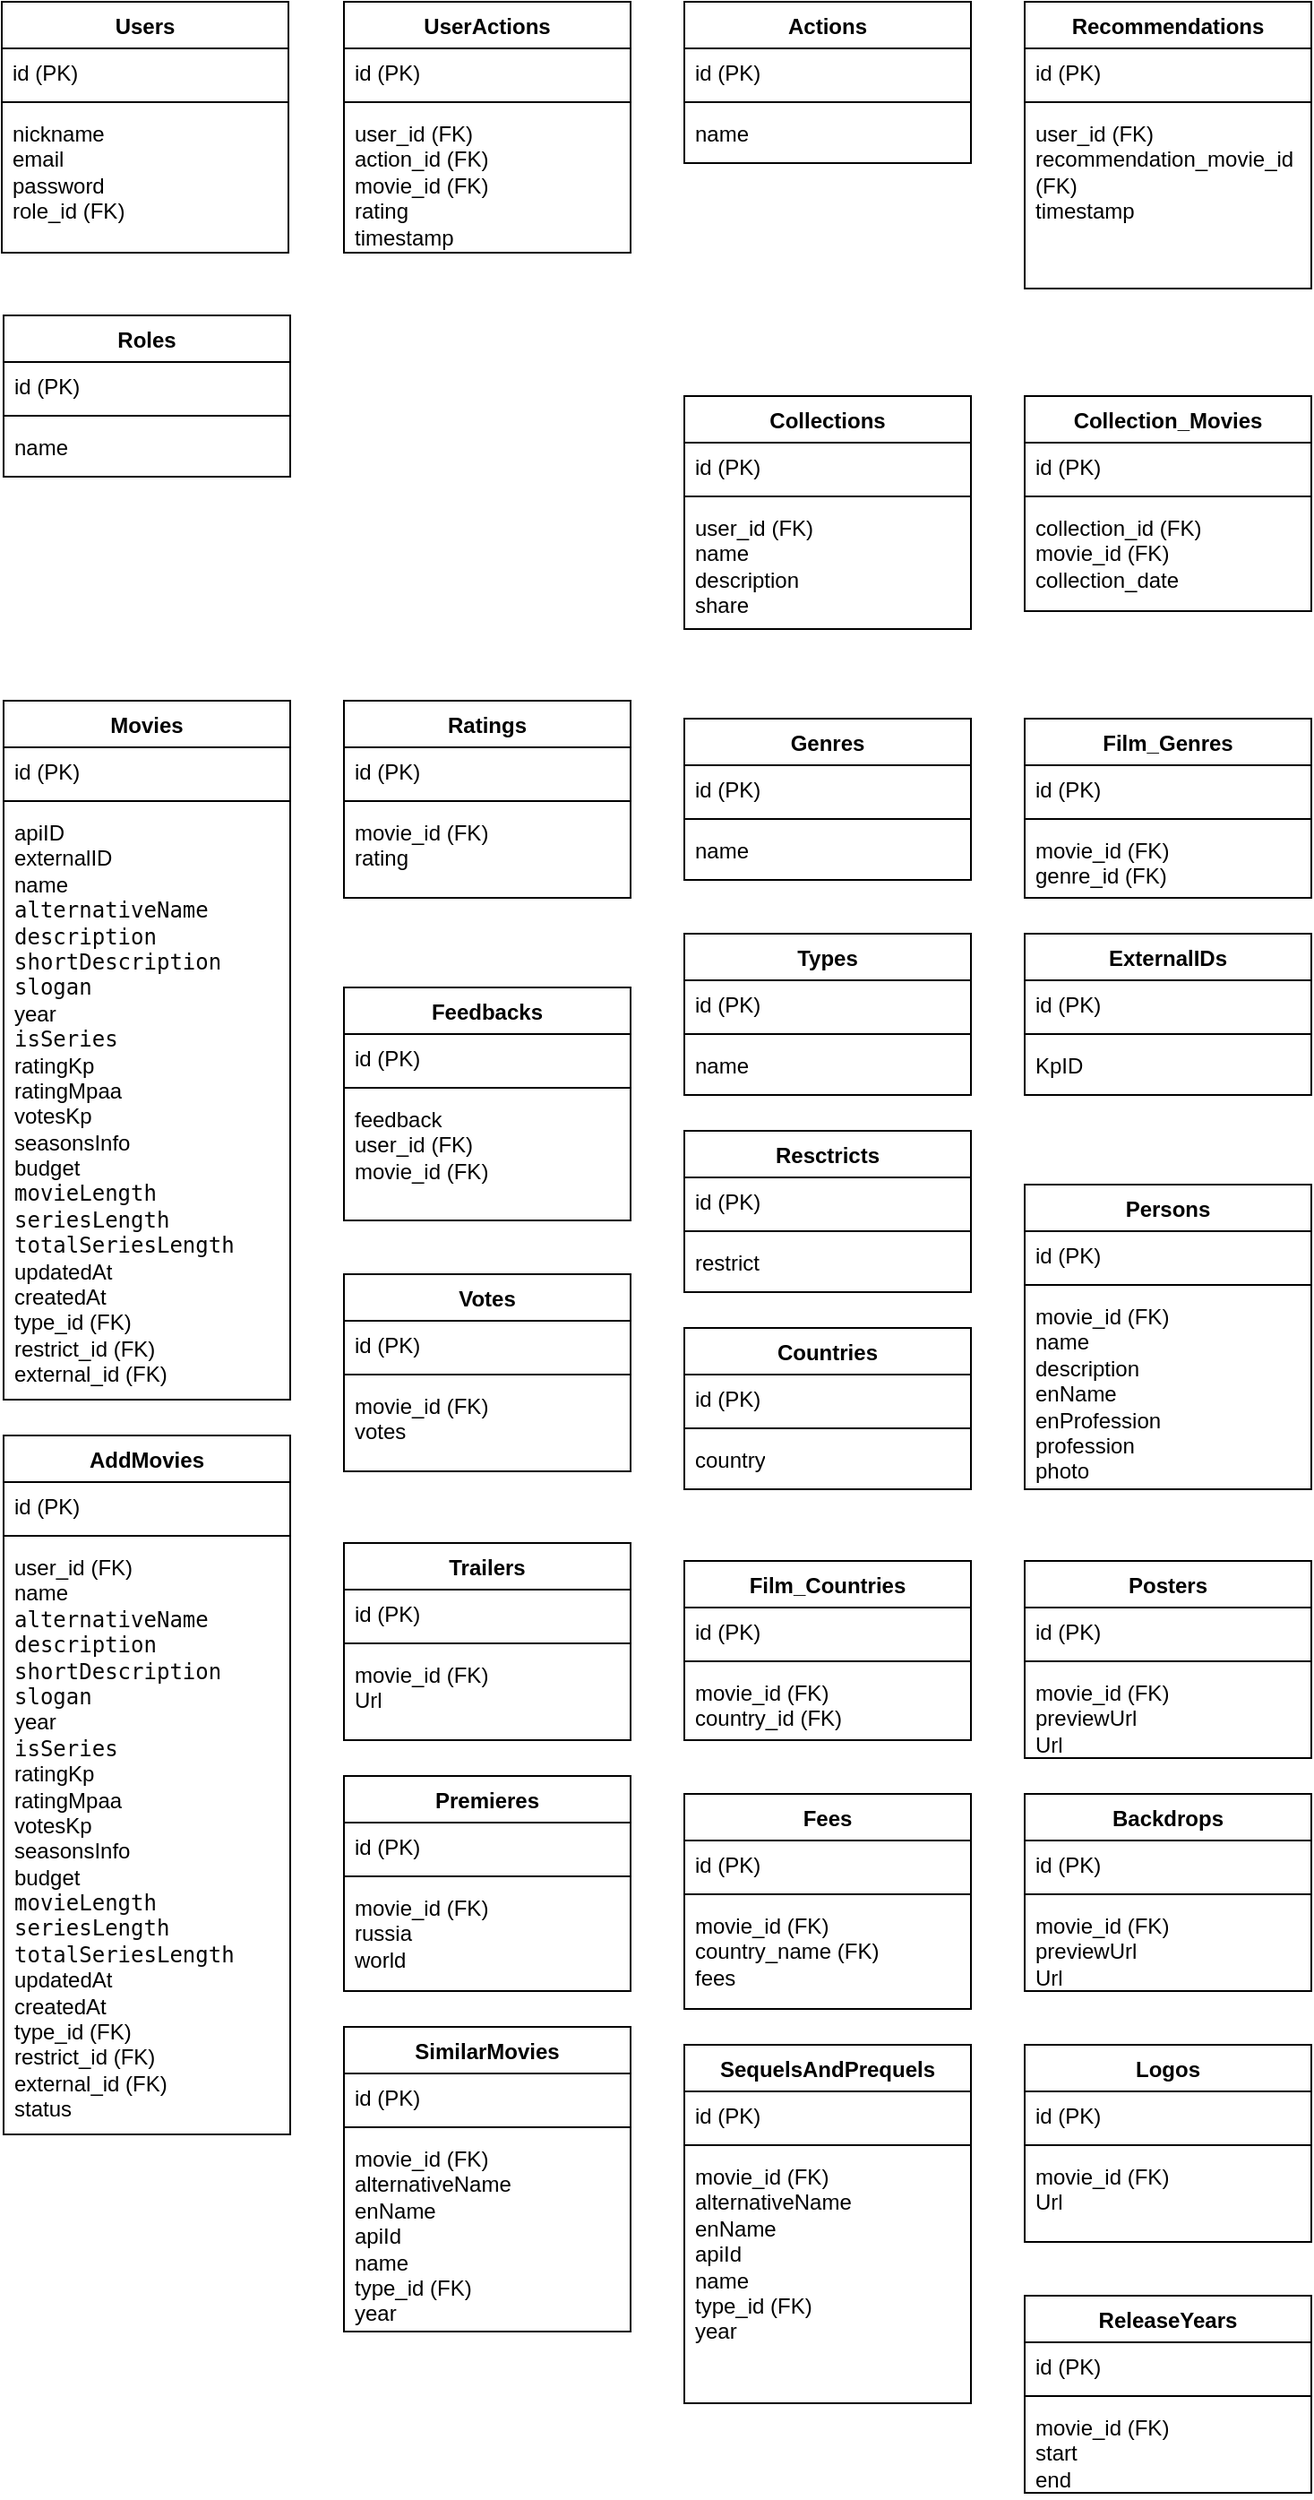 <mxfile version="24.2.1" type="device">
  <diagram name="Страница — 1" id="Vz__0Bp7cRwGmhZseESz">
    <mxGraphModel dx="1105" dy="1839" grid="1" gridSize="10" guides="1" tooltips="1" connect="1" arrows="1" fold="1" page="1" pageScale="1" pageWidth="827" pageHeight="1169" math="0" shadow="0">
      <root>
        <mxCell id="0" />
        <mxCell id="1" parent="0" />
        <mxCell id="UUNYlSUg3aBwMY0nwwqA-8" value="Users" style="swimlane;fontStyle=1;align=center;verticalAlign=top;childLayout=stackLayout;horizontal=1;startSize=26;horizontalStack=0;resizeParent=1;resizeParentMax=0;resizeLast=0;collapsible=1;marginBottom=0;whiteSpace=wrap;html=1;" parent="1" vertex="1">
          <mxGeometry x="39" y="-90" width="160" height="140" as="geometry" />
        </mxCell>
        <mxCell id="UUNYlSUg3aBwMY0nwwqA-9" value="id (PK)" style="text;strokeColor=none;fillColor=none;align=left;verticalAlign=top;spacingLeft=4;spacingRight=4;overflow=hidden;rotatable=0;points=[[0,0.5],[1,0.5]];portConstraint=eastwest;whiteSpace=wrap;html=1;" parent="UUNYlSUg3aBwMY0nwwqA-8" vertex="1">
          <mxGeometry y="26" width="160" height="26" as="geometry" />
        </mxCell>
        <mxCell id="UUNYlSUg3aBwMY0nwwqA-10" value="" style="line;strokeWidth=1;fillColor=none;align=left;verticalAlign=middle;spacingTop=-1;spacingLeft=3;spacingRight=3;rotatable=0;labelPosition=right;points=[];portConstraint=eastwest;strokeColor=inherit;" parent="UUNYlSUg3aBwMY0nwwqA-8" vertex="1">
          <mxGeometry y="52" width="160" height="8" as="geometry" />
        </mxCell>
        <mxCell id="UUNYlSUg3aBwMY0nwwqA-11" value="nickname&lt;br&gt;email&lt;br&gt;password&lt;br&gt;role_id (FK)" style="text;strokeColor=none;fillColor=none;align=left;verticalAlign=top;spacingLeft=4;spacingRight=4;overflow=hidden;rotatable=0;points=[[0,0.5],[1,0.5]];portConstraint=eastwest;whiteSpace=wrap;html=1;" parent="UUNYlSUg3aBwMY0nwwqA-8" vertex="1">
          <mxGeometry y="60" width="160" height="80" as="geometry" />
        </mxCell>
        <mxCell id="UUNYlSUg3aBwMY0nwwqA-20" value="Collections" style="swimlane;fontStyle=1;align=center;verticalAlign=top;childLayout=stackLayout;horizontal=1;startSize=26;horizontalStack=0;resizeParent=1;resizeParentMax=0;resizeLast=0;collapsible=1;marginBottom=0;whiteSpace=wrap;html=1;" parent="1" vertex="1">
          <mxGeometry x="420" y="130" width="160" height="130" as="geometry" />
        </mxCell>
        <mxCell id="UUNYlSUg3aBwMY0nwwqA-21" value="id (PK)" style="text;strokeColor=none;fillColor=none;align=left;verticalAlign=top;spacingLeft=4;spacingRight=4;overflow=hidden;rotatable=0;points=[[0,0.5],[1,0.5]];portConstraint=eastwest;whiteSpace=wrap;html=1;" parent="UUNYlSUg3aBwMY0nwwqA-20" vertex="1">
          <mxGeometry y="26" width="160" height="26" as="geometry" />
        </mxCell>
        <mxCell id="UUNYlSUg3aBwMY0nwwqA-22" value="" style="line;strokeWidth=1;fillColor=none;align=left;verticalAlign=middle;spacingTop=-1;spacingLeft=3;spacingRight=3;rotatable=0;labelPosition=right;points=[];portConstraint=eastwest;strokeColor=inherit;" parent="UUNYlSUg3aBwMY0nwwqA-20" vertex="1">
          <mxGeometry y="52" width="160" height="8" as="geometry" />
        </mxCell>
        <mxCell id="UUNYlSUg3aBwMY0nwwqA-23" value="user_id (FK)&lt;br&gt;name&lt;br&gt;description&lt;br&gt;share" style="text;strokeColor=none;fillColor=none;align=left;verticalAlign=top;spacingLeft=4;spacingRight=4;overflow=hidden;rotatable=0;points=[[0,0.5],[1,0.5]];portConstraint=eastwest;whiteSpace=wrap;html=1;" parent="UUNYlSUg3aBwMY0nwwqA-20" vertex="1">
          <mxGeometry y="60" width="160" height="70" as="geometry" />
        </mxCell>
        <mxCell id="UUNYlSUg3aBwMY0nwwqA-24" value="Movies" style="swimlane;fontStyle=1;align=center;verticalAlign=top;childLayout=stackLayout;horizontal=1;startSize=26;horizontalStack=0;resizeParent=1;resizeParentMax=0;resizeLast=0;collapsible=1;marginBottom=0;whiteSpace=wrap;html=1;" parent="1" vertex="1">
          <mxGeometry x="40" y="300" width="160" height="390" as="geometry" />
        </mxCell>
        <mxCell id="UUNYlSUg3aBwMY0nwwqA-25" value="id (PK)" style="text;strokeColor=none;fillColor=none;align=left;verticalAlign=top;spacingLeft=4;spacingRight=4;overflow=hidden;rotatable=0;points=[[0,0.5],[1,0.5]];portConstraint=eastwest;whiteSpace=wrap;html=1;" parent="UUNYlSUg3aBwMY0nwwqA-24" vertex="1">
          <mxGeometry y="26" width="160" height="26" as="geometry" />
        </mxCell>
        <mxCell id="UUNYlSUg3aBwMY0nwwqA-26" value="" style="line;strokeWidth=1;fillColor=none;align=left;verticalAlign=middle;spacingTop=-1;spacingLeft=3;spacingRight=3;rotatable=0;labelPosition=right;points=[];portConstraint=eastwest;strokeColor=inherit;" parent="UUNYlSUg3aBwMY0nwwqA-24" vertex="1">
          <mxGeometry y="52" width="160" height="8" as="geometry" />
        </mxCell>
        <mxCell id="UUNYlSUg3aBwMY0nwwqA-27" value="apiID&lt;br&gt;externalID&lt;br&gt;name&lt;br&gt;&lt;div style=&quot;background-color: rgb(255, 255, 255); color: rgb(8, 8, 8); font-family: &amp;quot;JetBrains Mono&amp;quot;, monospace;&quot;&gt;alternativeName&lt;/div&gt;&lt;div style=&quot;background-color: rgb(255, 255, 255); color: rgb(8, 8, 8); font-family: &amp;quot;JetBrains Mono&amp;quot;, monospace;&quot;&gt;&lt;div style=&quot;&quot;&gt;description&lt;/div&gt;&lt;/div&gt;&lt;div style=&quot;background-color: rgb(255, 255, 255); color: rgb(8, 8, 8); font-family: &amp;quot;JetBrains Mono&amp;quot;, monospace;&quot;&gt;shortDescription&lt;/div&gt;&lt;div style=&quot;background-color: rgb(255, 255, 255); color: rgb(8, 8, 8); font-family: &amp;quot;JetBrains Mono&amp;quot;, monospace;&quot;&gt;slogan&lt;/div&gt;year&lt;br&gt;&lt;div style=&quot;background-color: rgb(255, 255, 255); color: rgb(8, 8, 8); font-family: &amp;quot;JetBrains Mono&amp;quot;, monospace;&quot;&gt;isSeries&lt;/div&gt;ratingKp&lt;br&gt;ratingMpaa&lt;br&gt;votesKp&lt;br&gt;seasonsInfo&lt;br&gt;budget&lt;br&gt;&lt;div style=&quot;background-color: rgb(255, 255, 255); color: rgb(8, 8, 8); font-family: &amp;quot;JetBrains Mono&amp;quot;, monospace;&quot;&gt;movieLength&lt;/div&gt;&lt;div style=&quot;background-color: rgb(255, 255, 255); color: rgb(8, 8, 8); font-family: &amp;quot;JetBrains Mono&amp;quot;, monospace;&quot;&gt;seriesLength&lt;/div&gt;&lt;div style=&quot;background-color: rgb(255, 255, 255); color: rgb(8, 8, 8); font-family: &amp;quot;JetBrains Mono&amp;quot;, monospace;&quot;&gt;totalSeriesLength&lt;/div&gt;updatedAt&lt;br&gt;createdAt&lt;br&gt;type_id (FK)&lt;br&gt;restrict_id (FK)&lt;br&gt;external_id (FK)" style="text;strokeColor=none;fillColor=none;align=left;verticalAlign=top;spacingLeft=4;spacingRight=4;overflow=hidden;rotatable=0;points=[[0,0.5],[1,0.5]];portConstraint=eastwest;whiteSpace=wrap;html=1;" parent="UUNYlSUg3aBwMY0nwwqA-24" vertex="1">
          <mxGeometry y="60" width="160" height="330" as="geometry" />
        </mxCell>
        <mxCell id="UUNYlSUg3aBwMY0nwwqA-32" value="Genres" style="swimlane;fontStyle=1;align=center;verticalAlign=top;childLayout=stackLayout;horizontal=1;startSize=26;horizontalStack=0;resizeParent=1;resizeParentMax=0;resizeLast=0;collapsible=1;marginBottom=0;whiteSpace=wrap;html=1;" parent="1" vertex="1">
          <mxGeometry x="420" y="310" width="160" height="90" as="geometry" />
        </mxCell>
        <mxCell id="UUNYlSUg3aBwMY0nwwqA-33" value="id (PK)" style="text;strokeColor=none;fillColor=none;align=left;verticalAlign=top;spacingLeft=4;spacingRight=4;overflow=hidden;rotatable=0;points=[[0,0.5],[1,0.5]];portConstraint=eastwest;whiteSpace=wrap;html=1;" parent="UUNYlSUg3aBwMY0nwwqA-32" vertex="1">
          <mxGeometry y="26" width="160" height="26" as="geometry" />
        </mxCell>
        <mxCell id="UUNYlSUg3aBwMY0nwwqA-34" value="" style="line;strokeWidth=1;fillColor=none;align=left;verticalAlign=middle;spacingTop=-1;spacingLeft=3;spacingRight=3;rotatable=0;labelPosition=right;points=[];portConstraint=eastwest;strokeColor=inherit;" parent="UUNYlSUg3aBwMY0nwwqA-32" vertex="1">
          <mxGeometry y="52" width="160" height="8" as="geometry" />
        </mxCell>
        <mxCell id="UUNYlSUg3aBwMY0nwwqA-35" value="name" style="text;strokeColor=none;fillColor=none;align=left;verticalAlign=top;spacingLeft=4;spacingRight=4;overflow=hidden;rotatable=0;points=[[0,0.5],[1,0.5]];portConstraint=eastwest;whiteSpace=wrap;html=1;" parent="UUNYlSUg3aBwMY0nwwqA-32" vertex="1">
          <mxGeometry y="60" width="160" height="30" as="geometry" />
        </mxCell>
        <mxCell id="UUNYlSUg3aBwMY0nwwqA-36" value="Ratings" style="swimlane;fontStyle=1;align=center;verticalAlign=top;childLayout=stackLayout;horizontal=1;startSize=26;horizontalStack=0;resizeParent=1;resizeParentMax=0;resizeLast=0;collapsible=1;marginBottom=0;whiteSpace=wrap;html=1;" parent="1" vertex="1">
          <mxGeometry x="230" y="300" width="160" height="110" as="geometry" />
        </mxCell>
        <mxCell id="UUNYlSUg3aBwMY0nwwqA-37" value="id (PK)" style="text;strokeColor=none;fillColor=none;align=left;verticalAlign=top;spacingLeft=4;spacingRight=4;overflow=hidden;rotatable=0;points=[[0,0.5],[1,0.5]];portConstraint=eastwest;whiteSpace=wrap;html=1;" parent="UUNYlSUg3aBwMY0nwwqA-36" vertex="1">
          <mxGeometry y="26" width="160" height="26" as="geometry" />
        </mxCell>
        <mxCell id="UUNYlSUg3aBwMY0nwwqA-38" value="" style="line;strokeWidth=1;fillColor=none;align=left;verticalAlign=middle;spacingTop=-1;spacingLeft=3;spacingRight=3;rotatable=0;labelPosition=right;points=[];portConstraint=eastwest;strokeColor=inherit;" parent="UUNYlSUg3aBwMY0nwwqA-36" vertex="1">
          <mxGeometry y="52" width="160" height="8" as="geometry" />
        </mxCell>
        <mxCell id="UUNYlSUg3aBwMY0nwwqA-39" value="movie_id (FK)&lt;br&gt;rating" style="text;strokeColor=none;fillColor=none;align=left;verticalAlign=top;spacingLeft=4;spacingRight=4;overflow=hidden;rotatable=0;points=[[0,0.5],[1,0.5]];portConstraint=eastwest;whiteSpace=wrap;html=1;" parent="UUNYlSUg3aBwMY0nwwqA-36" vertex="1">
          <mxGeometry y="60" width="160" height="50" as="geometry" />
        </mxCell>
        <mxCell id="UUNYlSUg3aBwMY0nwwqA-40" value="Feedbacks" style="swimlane;fontStyle=1;align=center;verticalAlign=top;childLayout=stackLayout;horizontal=1;startSize=26;horizontalStack=0;resizeParent=1;resizeParentMax=0;resizeLast=0;collapsible=1;marginBottom=0;whiteSpace=wrap;html=1;" parent="1" vertex="1">
          <mxGeometry x="230" y="460" width="160" height="130" as="geometry" />
        </mxCell>
        <mxCell id="UUNYlSUg3aBwMY0nwwqA-41" value="id (PK)" style="text;strokeColor=none;fillColor=none;align=left;verticalAlign=top;spacingLeft=4;spacingRight=4;overflow=hidden;rotatable=0;points=[[0,0.5],[1,0.5]];portConstraint=eastwest;whiteSpace=wrap;html=1;" parent="UUNYlSUg3aBwMY0nwwqA-40" vertex="1">
          <mxGeometry y="26" width="160" height="26" as="geometry" />
        </mxCell>
        <mxCell id="UUNYlSUg3aBwMY0nwwqA-42" value="" style="line;strokeWidth=1;fillColor=none;align=left;verticalAlign=middle;spacingTop=-1;spacingLeft=3;spacingRight=3;rotatable=0;labelPosition=right;points=[];portConstraint=eastwest;strokeColor=inherit;" parent="UUNYlSUg3aBwMY0nwwqA-40" vertex="1">
          <mxGeometry y="52" width="160" height="8" as="geometry" />
        </mxCell>
        <mxCell id="UUNYlSUg3aBwMY0nwwqA-43" value="feedback&lt;br&gt;user_id (FK)&lt;br&gt;movie_id (FK)" style="text;strokeColor=none;fillColor=none;align=left;verticalAlign=top;spacingLeft=4;spacingRight=4;overflow=hidden;rotatable=0;points=[[0,0.5],[1,0.5]];portConstraint=eastwest;whiteSpace=wrap;html=1;" parent="UUNYlSUg3aBwMY0nwwqA-40" vertex="1">
          <mxGeometry y="60" width="160" height="70" as="geometry" />
        </mxCell>
        <mxCell id="UUNYlSUg3aBwMY0nwwqA-44" value="Types" style="swimlane;fontStyle=1;align=center;verticalAlign=top;childLayout=stackLayout;horizontal=1;startSize=26;horizontalStack=0;resizeParent=1;resizeParentMax=0;resizeLast=0;collapsible=1;marginBottom=0;whiteSpace=wrap;html=1;" parent="1" vertex="1">
          <mxGeometry x="420" y="430" width="160" height="90" as="geometry" />
        </mxCell>
        <mxCell id="UUNYlSUg3aBwMY0nwwqA-45" value="id (PK)" style="text;strokeColor=none;fillColor=none;align=left;verticalAlign=top;spacingLeft=4;spacingRight=4;overflow=hidden;rotatable=0;points=[[0,0.5],[1,0.5]];portConstraint=eastwest;whiteSpace=wrap;html=1;" parent="UUNYlSUg3aBwMY0nwwqA-44" vertex="1">
          <mxGeometry y="26" width="160" height="26" as="geometry" />
        </mxCell>
        <mxCell id="UUNYlSUg3aBwMY0nwwqA-46" value="" style="line;strokeWidth=1;fillColor=none;align=left;verticalAlign=middle;spacingTop=-1;spacingLeft=3;spacingRight=3;rotatable=0;labelPosition=right;points=[];portConstraint=eastwest;strokeColor=inherit;" parent="UUNYlSUg3aBwMY0nwwqA-44" vertex="1">
          <mxGeometry y="52" width="160" height="8" as="geometry" />
        </mxCell>
        <mxCell id="UUNYlSUg3aBwMY0nwwqA-47" value="name" style="text;strokeColor=none;fillColor=none;align=left;verticalAlign=top;spacingLeft=4;spacingRight=4;overflow=hidden;rotatable=0;points=[[0,0.5],[1,0.5]];portConstraint=eastwest;whiteSpace=wrap;html=1;" parent="UUNYlSUg3aBwMY0nwwqA-44" vertex="1">
          <mxGeometry y="60" width="160" height="30" as="geometry" />
        </mxCell>
        <mxCell id="UUNYlSUg3aBwMY0nwwqA-48" value="Persons" style="swimlane;fontStyle=1;align=center;verticalAlign=top;childLayout=stackLayout;horizontal=1;startSize=26;horizontalStack=0;resizeParent=1;resizeParentMax=0;resizeLast=0;collapsible=1;marginBottom=0;whiteSpace=wrap;html=1;" parent="1" vertex="1">
          <mxGeometry x="610" y="570" width="160" height="170" as="geometry" />
        </mxCell>
        <mxCell id="UUNYlSUg3aBwMY0nwwqA-49" value="id (PK)" style="text;strokeColor=none;fillColor=none;align=left;verticalAlign=top;spacingLeft=4;spacingRight=4;overflow=hidden;rotatable=0;points=[[0,0.5],[1,0.5]];portConstraint=eastwest;whiteSpace=wrap;html=1;" parent="UUNYlSUg3aBwMY0nwwqA-48" vertex="1">
          <mxGeometry y="26" width="160" height="26" as="geometry" />
        </mxCell>
        <mxCell id="UUNYlSUg3aBwMY0nwwqA-50" value="" style="line;strokeWidth=1;fillColor=none;align=left;verticalAlign=middle;spacingTop=-1;spacingLeft=3;spacingRight=3;rotatable=0;labelPosition=right;points=[];portConstraint=eastwest;strokeColor=inherit;" parent="UUNYlSUg3aBwMY0nwwqA-48" vertex="1">
          <mxGeometry y="52" width="160" height="8" as="geometry" />
        </mxCell>
        <mxCell id="UUNYlSUg3aBwMY0nwwqA-51" value="movie_id (FK)&lt;br&gt;name&lt;br&gt;description&lt;br&gt;enName&lt;br&gt;enProfession&lt;br&gt;profession&lt;br&gt;photo" style="text;strokeColor=none;fillColor=none;align=left;verticalAlign=top;spacingLeft=4;spacingRight=4;overflow=hidden;rotatable=0;points=[[0,0.5],[1,0.5]];portConstraint=eastwest;whiteSpace=wrap;html=1;" parent="UUNYlSUg3aBwMY0nwwqA-48" vertex="1">
          <mxGeometry y="60" width="160" height="110" as="geometry" />
        </mxCell>
        <mxCell id="UUNYlSUg3aBwMY0nwwqA-68" value="Resctricts" style="swimlane;fontStyle=1;align=center;verticalAlign=top;childLayout=stackLayout;horizontal=1;startSize=26;horizontalStack=0;resizeParent=1;resizeParentMax=0;resizeLast=0;collapsible=1;marginBottom=0;whiteSpace=wrap;html=1;" parent="1" vertex="1">
          <mxGeometry x="420" y="540" width="160" height="90" as="geometry" />
        </mxCell>
        <mxCell id="UUNYlSUg3aBwMY0nwwqA-69" value="id (PK)" style="text;strokeColor=none;fillColor=none;align=left;verticalAlign=top;spacingLeft=4;spacingRight=4;overflow=hidden;rotatable=0;points=[[0,0.5],[1,0.5]];portConstraint=eastwest;whiteSpace=wrap;html=1;" parent="UUNYlSUg3aBwMY0nwwqA-68" vertex="1">
          <mxGeometry y="26" width="160" height="26" as="geometry" />
        </mxCell>
        <mxCell id="UUNYlSUg3aBwMY0nwwqA-70" value="" style="line;strokeWidth=1;fillColor=none;align=left;verticalAlign=middle;spacingTop=-1;spacingLeft=3;spacingRight=3;rotatable=0;labelPosition=right;points=[];portConstraint=eastwest;strokeColor=inherit;" parent="UUNYlSUg3aBwMY0nwwqA-68" vertex="1">
          <mxGeometry y="52" width="160" height="8" as="geometry" />
        </mxCell>
        <mxCell id="UUNYlSUg3aBwMY0nwwqA-71" value="restrict" style="text;strokeColor=none;fillColor=none;align=left;verticalAlign=top;spacingLeft=4;spacingRight=4;overflow=hidden;rotatable=0;points=[[0,0.5],[1,0.5]];portConstraint=eastwest;whiteSpace=wrap;html=1;" parent="UUNYlSUg3aBwMY0nwwqA-68" vertex="1">
          <mxGeometry y="60" width="160" height="30" as="geometry" />
        </mxCell>
        <mxCell id="a-YOREfExShXdsrfwXa8-1" value="Votes" style="swimlane;fontStyle=1;align=center;verticalAlign=top;childLayout=stackLayout;horizontal=1;startSize=26;horizontalStack=0;resizeParent=1;resizeParentMax=0;resizeLast=0;collapsible=1;marginBottom=0;whiteSpace=wrap;html=1;" parent="1" vertex="1">
          <mxGeometry x="230" y="620" width="160" height="110" as="geometry" />
        </mxCell>
        <mxCell id="a-YOREfExShXdsrfwXa8-2" value="id (PK)" style="text;strokeColor=none;fillColor=none;align=left;verticalAlign=top;spacingLeft=4;spacingRight=4;overflow=hidden;rotatable=0;points=[[0,0.5],[1,0.5]];portConstraint=eastwest;whiteSpace=wrap;html=1;" parent="a-YOREfExShXdsrfwXa8-1" vertex="1">
          <mxGeometry y="26" width="160" height="26" as="geometry" />
        </mxCell>
        <mxCell id="a-YOREfExShXdsrfwXa8-3" value="" style="line;strokeWidth=1;fillColor=none;align=left;verticalAlign=middle;spacingTop=-1;spacingLeft=3;spacingRight=3;rotatable=0;labelPosition=right;points=[];portConstraint=eastwest;strokeColor=inherit;" parent="a-YOREfExShXdsrfwXa8-1" vertex="1">
          <mxGeometry y="52" width="160" height="8" as="geometry" />
        </mxCell>
        <mxCell id="a-YOREfExShXdsrfwXa8-4" value="movie_id (FK)&lt;br&gt;votes" style="text;strokeColor=none;fillColor=none;align=left;verticalAlign=top;spacingLeft=4;spacingRight=4;overflow=hidden;rotatable=0;points=[[0,0.5],[1,0.5]];portConstraint=eastwest;whiteSpace=wrap;html=1;" parent="a-YOREfExShXdsrfwXa8-1" vertex="1">
          <mxGeometry y="60" width="160" height="50" as="geometry" />
        </mxCell>
        <mxCell id="a-YOREfExShXdsrfwXa8-5" value="Countries" style="swimlane;fontStyle=1;align=center;verticalAlign=top;childLayout=stackLayout;horizontal=1;startSize=26;horizontalStack=0;resizeParent=1;resizeParentMax=0;resizeLast=0;collapsible=1;marginBottom=0;whiteSpace=wrap;html=1;" parent="1" vertex="1">
          <mxGeometry x="420" y="650" width="160" height="90" as="geometry" />
        </mxCell>
        <mxCell id="a-YOREfExShXdsrfwXa8-6" value="id (PK)" style="text;strokeColor=none;fillColor=none;align=left;verticalAlign=top;spacingLeft=4;spacingRight=4;overflow=hidden;rotatable=0;points=[[0,0.5],[1,0.5]];portConstraint=eastwest;whiteSpace=wrap;html=1;" parent="a-YOREfExShXdsrfwXa8-5" vertex="1">
          <mxGeometry y="26" width="160" height="26" as="geometry" />
        </mxCell>
        <mxCell id="a-YOREfExShXdsrfwXa8-7" value="" style="line;strokeWidth=1;fillColor=none;align=left;verticalAlign=middle;spacingTop=-1;spacingLeft=3;spacingRight=3;rotatable=0;labelPosition=right;points=[];portConstraint=eastwest;strokeColor=inherit;" parent="a-YOREfExShXdsrfwXa8-5" vertex="1">
          <mxGeometry y="52" width="160" height="8" as="geometry" />
        </mxCell>
        <mxCell id="a-YOREfExShXdsrfwXa8-8" value="country" style="text;strokeColor=none;fillColor=none;align=left;verticalAlign=top;spacingLeft=4;spacingRight=4;overflow=hidden;rotatable=0;points=[[0,0.5],[1,0.5]];portConstraint=eastwest;whiteSpace=wrap;html=1;" parent="a-YOREfExShXdsrfwXa8-5" vertex="1">
          <mxGeometry y="60" width="160" height="30" as="geometry" />
        </mxCell>
        <mxCell id="a-YOREfExShXdsrfwXa8-9" value="Posters" style="swimlane;fontStyle=1;align=center;verticalAlign=top;childLayout=stackLayout;horizontal=1;startSize=26;horizontalStack=0;resizeParent=1;resizeParentMax=0;resizeLast=0;collapsible=1;marginBottom=0;whiteSpace=wrap;html=1;" parent="1" vertex="1">
          <mxGeometry x="610" y="780" width="160" height="110" as="geometry" />
        </mxCell>
        <mxCell id="a-YOREfExShXdsrfwXa8-10" value="id (PK)" style="text;strokeColor=none;fillColor=none;align=left;verticalAlign=top;spacingLeft=4;spacingRight=4;overflow=hidden;rotatable=0;points=[[0,0.5],[1,0.5]];portConstraint=eastwest;whiteSpace=wrap;html=1;" parent="a-YOREfExShXdsrfwXa8-9" vertex="1">
          <mxGeometry y="26" width="160" height="26" as="geometry" />
        </mxCell>
        <mxCell id="a-YOREfExShXdsrfwXa8-11" value="" style="line;strokeWidth=1;fillColor=none;align=left;verticalAlign=middle;spacingTop=-1;spacingLeft=3;spacingRight=3;rotatable=0;labelPosition=right;points=[];portConstraint=eastwest;strokeColor=inherit;" parent="a-YOREfExShXdsrfwXa8-9" vertex="1">
          <mxGeometry y="52" width="160" height="8" as="geometry" />
        </mxCell>
        <mxCell id="a-YOREfExShXdsrfwXa8-12" value="movie_id (FK)&lt;br&gt;previewUrl&lt;br&gt;Url" style="text;strokeColor=none;fillColor=none;align=left;verticalAlign=top;spacingLeft=4;spacingRight=4;overflow=hidden;rotatable=0;points=[[0,0.5],[1,0.5]];portConstraint=eastwest;whiteSpace=wrap;html=1;" parent="a-YOREfExShXdsrfwXa8-9" vertex="1">
          <mxGeometry y="60" width="160" height="50" as="geometry" />
        </mxCell>
        <mxCell id="a-YOREfExShXdsrfwXa8-13" value="Backdrops" style="swimlane;fontStyle=1;align=center;verticalAlign=top;childLayout=stackLayout;horizontal=1;startSize=26;horizontalStack=0;resizeParent=1;resizeParentMax=0;resizeLast=0;collapsible=1;marginBottom=0;whiteSpace=wrap;html=1;" parent="1" vertex="1">
          <mxGeometry x="610" y="910" width="160" height="110" as="geometry" />
        </mxCell>
        <mxCell id="a-YOREfExShXdsrfwXa8-14" value="id (PK)" style="text;strokeColor=none;fillColor=none;align=left;verticalAlign=top;spacingLeft=4;spacingRight=4;overflow=hidden;rotatable=0;points=[[0,0.5],[1,0.5]];portConstraint=eastwest;whiteSpace=wrap;html=1;" parent="a-YOREfExShXdsrfwXa8-13" vertex="1">
          <mxGeometry y="26" width="160" height="26" as="geometry" />
        </mxCell>
        <mxCell id="a-YOREfExShXdsrfwXa8-15" value="" style="line;strokeWidth=1;fillColor=none;align=left;verticalAlign=middle;spacingTop=-1;spacingLeft=3;spacingRight=3;rotatable=0;labelPosition=right;points=[];portConstraint=eastwest;strokeColor=inherit;" parent="a-YOREfExShXdsrfwXa8-13" vertex="1">
          <mxGeometry y="52" width="160" height="8" as="geometry" />
        </mxCell>
        <mxCell id="a-YOREfExShXdsrfwXa8-16" value="movie_id (FK)&lt;br&gt;previewUrl&lt;br&gt;Url" style="text;strokeColor=none;fillColor=none;align=left;verticalAlign=top;spacingLeft=4;spacingRight=4;overflow=hidden;rotatable=0;points=[[0,0.5],[1,0.5]];portConstraint=eastwest;whiteSpace=wrap;html=1;" parent="a-YOREfExShXdsrfwXa8-13" vertex="1">
          <mxGeometry y="60" width="160" height="50" as="geometry" />
        </mxCell>
        <mxCell id="a-YOREfExShXdsrfwXa8-17" value="Logos" style="swimlane;fontStyle=1;align=center;verticalAlign=top;childLayout=stackLayout;horizontal=1;startSize=26;horizontalStack=0;resizeParent=1;resizeParentMax=0;resizeLast=0;collapsible=1;marginBottom=0;whiteSpace=wrap;html=1;" parent="1" vertex="1">
          <mxGeometry x="610" y="1050" width="160" height="110" as="geometry" />
        </mxCell>
        <mxCell id="a-YOREfExShXdsrfwXa8-18" value="id (PK)" style="text;strokeColor=none;fillColor=none;align=left;verticalAlign=top;spacingLeft=4;spacingRight=4;overflow=hidden;rotatable=0;points=[[0,0.5],[1,0.5]];portConstraint=eastwest;whiteSpace=wrap;html=1;" parent="a-YOREfExShXdsrfwXa8-17" vertex="1">
          <mxGeometry y="26" width="160" height="26" as="geometry" />
        </mxCell>
        <mxCell id="a-YOREfExShXdsrfwXa8-19" value="" style="line;strokeWidth=1;fillColor=none;align=left;verticalAlign=middle;spacingTop=-1;spacingLeft=3;spacingRight=3;rotatable=0;labelPosition=right;points=[];portConstraint=eastwest;strokeColor=inherit;" parent="a-YOREfExShXdsrfwXa8-17" vertex="1">
          <mxGeometry y="52" width="160" height="8" as="geometry" />
        </mxCell>
        <mxCell id="a-YOREfExShXdsrfwXa8-20" value="movie_id (FK)&lt;br&gt;Url" style="text;strokeColor=none;fillColor=none;align=left;verticalAlign=top;spacingLeft=4;spacingRight=4;overflow=hidden;rotatable=0;points=[[0,0.5],[1,0.5]];portConstraint=eastwest;whiteSpace=wrap;html=1;" parent="a-YOREfExShXdsrfwXa8-17" vertex="1">
          <mxGeometry y="60" width="160" height="50" as="geometry" />
        </mxCell>
        <mxCell id="a-YOREfExShXdsrfwXa8-21" value="Trailers" style="swimlane;fontStyle=1;align=center;verticalAlign=top;childLayout=stackLayout;horizontal=1;startSize=26;horizontalStack=0;resizeParent=1;resizeParentMax=0;resizeLast=0;collapsible=1;marginBottom=0;whiteSpace=wrap;html=1;" parent="1" vertex="1">
          <mxGeometry x="230" y="770" width="160" height="110" as="geometry" />
        </mxCell>
        <mxCell id="a-YOREfExShXdsrfwXa8-22" value="id (PK)" style="text;strokeColor=none;fillColor=none;align=left;verticalAlign=top;spacingLeft=4;spacingRight=4;overflow=hidden;rotatable=0;points=[[0,0.5],[1,0.5]];portConstraint=eastwest;whiteSpace=wrap;html=1;" parent="a-YOREfExShXdsrfwXa8-21" vertex="1">
          <mxGeometry y="26" width="160" height="26" as="geometry" />
        </mxCell>
        <mxCell id="a-YOREfExShXdsrfwXa8-23" value="" style="line;strokeWidth=1;fillColor=none;align=left;verticalAlign=middle;spacingTop=-1;spacingLeft=3;spacingRight=3;rotatable=0;labelPosition=right;points=[];portConstraint=eastwest;strokeColor=inherit;" parent="a-YOREfExShXdsrfwXa8-21" vertex="1">
          <mxGeometry y="52" width="160" height="8" as="geometry" />
        </mxCell>
        <mxCell id="a-YOREfExShXdsrfwXa8-24" value="movie_id (FK)&lt;br&gt;Url" style="text;strokeColor=none;fillColor=none;align=left;verticalAlign=top;spacingLeft=4;spacingRight=4;overflow=hidden;rotatable=0;points=[[0,0.5],[1,0.5]];portConstraint=eastwest;whiteSpace=wrap;html=1;" parent="a-YOREfExShXdsrfwXa8-21" vertex="1">
          <mxGeometry y="60" width="160" height="50" as="geometry" />
        </mxCell>
        <mxCell id="a-YOREfExShXdsrfwXa8-29" value="Film_Genres" style="swimlane;fontStyle=1;align=center;verticalAlign=top;childLayout=stackLayout;horizontal=1;startSize=26;horizontalStack=0;resizeParent=1;resizeParentMax=0;resizeLast=0;collapsible=1;marginBottom=0;whiteSpace=wrap;html=1;" parent="1" vertex="1">
          <mxGeometry x="610" y="310" width="160" height="100" as="geometry" />
        </mxCell>
        <mxCell id="a-YOREfExShXdsrfwXa8-30" value="id (PK)" style="text;strokeColor=none;fillColor=none;align=left;verticalAlign=top;spacingLeft=4;spacingRight=4;overflow=hidden;rotatable=0;points=[[0,0.5],[1,0.5]];portConstraint=eastwest;whiteSpace=wrap;html=1;" parent="a-YOREfExShXdsrfwXa8-29" vertex="1">
          <mxGeometry y="26" width="160" height="26" as="geometry" />
        </mxCell>
        <mxCell id="a-YOREfExShXdsrfwXa8-31" value="" style="line;strokeWidth=1;fillColor=none;align=left;verticalAlign=middle;spacingTop=-1;spacingLeft=3;spacingRight=3;rotatable=0;labelPosition=right;points=[];portConstraint=eastwest;strokeColor=inherit;" parent="a-YOREfExShXdsrfwXa8-29" vertex="1">
          <mxGeometry y="52" width="160" height="8" as="geometry" />
        </mxCell>
        <mxCell id="a-YOREfExShXdsrfwXa8-32" value="movie_id (FK)&lt;br&gt;genre_id (FK)" style="text;strokeColor=none;fillColor=none;align=left;verticalAlign=top;spacingLeft=4;spacingRight=4;overflow=hidden;rotatable=0;points=[[0,0.5],[1,0.5]];portConstraint=eastwest;whiteSpace=wrap;html=1;" parent="a-YOREfExShXdsrfwXa8-29" vertex="1">
          <mxGeometry y="60" width="160" height="40" as="geometry" />
        </mxCell>
        <mxCell id="a-YOREfExShXdsrfwXa8-33" value="Film_Countries" style="swimlane;fontStyle=1;align=center;verticalAlign=top;childLayout=stackLayout;horizontal=1;startSize=26;horizontalStack=0;resizeParent=1;resizeParentMax=0;resizeLast=0;collapsible=1;marginBottom=0;whiteSpace=wrap;html=1;" parent="1" vertex="1">
          <mxGeometry x="420" y="780" width="160" height="100" as="geometry" />
        </mxCell>
        <mxCell id="a-YOREfExShXdsrfwXa8-34" value="id (PK)" style="text;strokeColor=none;fillColor=none;align=left;verticalAlign=top;spacingLeft=4;spacingRight=4;overflow=hidden;rotatable=0;points=[[0,0.5],[1,0.5]];portConstraint=eastwest;whiteSpace=wrap;html=1;" parent="a-YOREfExShXdsrfwXa8-33" vertex="1">
          <mxGeometry y="26" width="160" height="26" as="geometry" />
        </mxCell>
        <mxCell id="a-YOREfExShXdsrfwXa8-35" value="" style="line;strokeWidth=1;fillColor=none;align=left;verticalAlign=middle;spacingTop=-1;spacingLeft=3;spacingRight=3;rotatable=0;labelPosition=right;points=[];portConstraint=eastwest;strokeColor=inherit;" parent="a-YOREfExShXdsrfwXa8-33" vertex="1">
          <mxGeometry y="52" width="160" height="8" as="geometry" />
        </mxCell>
        <mxCell id="a-YOREfExShXdsrfwXa8-36" value="movie_id (FK)&lt;br&gt;country_id (FK)" style="text;strokeColor=none;fillColor=none;align=left;verticalAlign=top;spacingLeft=4;spacingRight=4;overflow=hidden;rotatable=0;points=[[0,0.5],[1,0.5]];portConstraint=eastwest;whiteSpace=wrap;html=1;" parent="a-YOREfExShXdsrfwXa8-33" vertex="1">
          <mxGeometry y="60" width="160" height="40" as="geometry" />
        </mxCell>
        <mxCell id="a-YOREfExShXdsrfwXa8-41" value="ExternalIDs" style="swimlane;fontStyle=1;align=center;verticalAlign=top;childLayout=stackLayout;horizontal=1;startSize=26;horizontalStack=0;resizeParent=1;resizeParentMax=0;resizeLast=0;collapsible=1;marginBottom=0;whiteSpace=wrap;html=1;" parent="1" vertex="1">
          <mxGeometry x="610" y="430" width="160" height="90" as="geometry" />
        </mxCell>
        <mxCell id="a-YOREfExShXdsrfwXa8-42" value="id (PK)" style="text;strokeColor=none;fillColor=none;align=left;verticalAlign=top;spacingLeft=4;spacingRight=4;overflow=hidden;rotatable=0;points=[[0,0.5],[1,0.5]];portConstraint=eastwest;whiteSpace=wrap;html=1;" parent="a-YOREfExShXdsrfwXa8-41" vertex="1">
          <mxGeometry y="26" width="160" height="26" as="geometry" />
        </mxCell>
        <mxCell id="a-YOREfExShXdsrfwXa8-43" value="" style="line;strokeWidth=1;fillColor=none;align=left;verticalAlign=middle;spacingTop=-1;spacingLeft=3;spacingRight=3;rotatable=0;labelPosition=right;points=[];portConstraint=eastwest;strokeColor=inherit;" parent="a-YOREfExShXdsrfwXa8-41" vertex="1">
          <mxGeometry y="52" width="160" height="8" as="geometry" />
        </mxCell>
        <mxCell id="a-YOREfExShXdsrfwXa8-44" value="KpID" style="text;strokeColor=none;fillColor=none;align=left;verticalAlign=top;spacingLeft=4;spacingRight=4;overflow=hidden;rotatable=0;points=[[0,0.5],[1,0.5]];portConstraint=eastwest;whiteSpace=wrap;html=1;" parent="a-YOREfExShXdsrfwXa8-41" vertex="1">
          <mxGeometry y="60" width="160" height="30" as="geometry" />
        </mxCell>
        <mxCell id="a-YOREfExShXdsrfwXa8-49" value="Fees" style="swimlane;fontStyle=1;align=center;verticalAlign=top;childLayout=stackLayout;horizontal=1;startSize=26;horizontalStack=0;resizeParent=1;resizeParentMax=0;resizeLast=0;collapsible=1;marginBottom=0;whiteSpace=wrap;html=1;" parent="1" vertex="1">
          <mxGeometry x="420" y="910" width="160" height="120" as="geometry" />
        </mxCell>
        <mxCell id="a-YOREfExShXdsrfwXa8-50" value="id (PK)" style="text;strokeColor=none;fillColor=none;align=left;verticalAlign=top;spacingLeft=4;spacingRight=4;overflow=hidden;rotatable=0;points=[[0,0.5],[1,0.5]];portConstraint=eastwest;whiteSpace=wrap;html=1;" parent="a-YOREfExShXdsrfwXa8-49" vertex="1">
          <mxGeometry y="26" width="160" height="26" as="geometry" />
        </mxCell>
        <mxCell id="a-YOREfExShXdsrfwXa8-51" value="" style="line;strokeWidth=1;fillColor=none;align=left;verticalAlign=middle;spacingTop=-1;spacingLeft=3;spacingRight=3;rotatable=0;labelPosition=right;points=[];portConstraint=eastwest;strokeColor=inherit;" parent="a-YOREfExShXdsrfwXa8-49" vertex="1">
          <mxGeometry y="52" width="160" height="8" as="geometry" />
        </mxCell>
        <mxCell id="a-YOREfExShXdsrfwXa8-52" value="movie_id (FK)&lt;br&gt;country_name (FK)&lt;br&gt;fees" style="text;strokeColor=none;fillColor=none;align=left;verticalAlign=top;spacingLeft=4;spacingRight=4;overflow=hidden;rotatable=0;points=[[0,0.5],[1,0.5]];portConstraint=eastwest;whiteSpace=wrap;html=1;" parent="a-YOREfExShXdsrfwXa8-49" vertex="1">
          <mxGeometry y="60" width="160" height="60" as="geometry" />
        </mxCell>
        <mxCell id="a-YOREfExShXdsrfwXa8-53" value="Premieres" style="swimlane;fontStyle=1;align=center;verticalAlign=top;childLayout=stackLayout;horizontal=1;startSize=26;horizontalStack=0;resizeParent=1;resizeParentMax=0;resizeLast=0;collapsible=1;marginBottom=0;whiteSpace=wrap;html=1;" parent="1" vertex="1">
          <mxGeometry x="230" y="900" width="160" height="120" as="geometry" />
        </mxCell>
        <mxCell id="a-YOREfExShXdsrfwXa8-54" value="id (PK)" style="text;strokeColor=none;fillColor=none;align=left;verticalAlign=top;spacingLeft=4;spacingRight=4;overflow=hidden;rotatable=0;points=[[0,0.5],[1,0.5]];portConstraint=eastwest;whiteSpace=wrap;html=1;" parent="a-YOREfExShXdsrfwXa8-53" vertex="1">
          <mxGeometry y="26" width="160" height="26" as="geometry" />
        </mxCell>
        <mxCell id="a-YOREfExShXdsrfwXa8-55" value="" style="line;strokeWidth=1;fillColor=none;align=left;verticalAlign=middle;spacingTop=-1;spacingLeft=3;spacingRight=3;rotatable=0;labelPosition=right;points=[];portConstraint=eastwest;strokeColor=inherit;" parent="a-YOREfExShXdsrfwXa8-53" vertex="1">
          <mxGeometry y="52" width="160" height="8" as="geometry" />
        </mxCell>
        <mxCell id="a-YOREfExShXdsrfwXa8-56" value="movie_id (FK)&lt;br&gt;russia&lt;br&gt;world" style="text;strokeColor=none;fillColor=none;align=left;verticalAlign=top;spacingLeft=4;spacingRight=4;overflow=hidden;rotatable=0;points=[[0,0.5],[1,0.5]];portConstraint=eastwest;whiteSpace=wrap;html=1;" parent="a-YOREfExShXdsrfwXa8-53" vertex="1">
          <mxGeometry y="60" width="160" height="60" as="geometry" />
        </mxCell>
        <mxCell id="a-YOREfExShXdsrfwXa8-57" value="SimilarMovies" style="swimlane;fontStyle=1;align=center;verticalAlign=top;childLayout=stackLayout;horizontal=1;startSize=26;horizontalStack=0;resizeParent=1;resizeParentMax=0;resizeLast=0;collapsible=1;marginBottom=0;whiteSpace=wrap;html=1;" parent="1" vertex="1">
          <mxGeometry x="230" y="1040" width="160" height="170" as="geometry" />
        </mxCell>
        <mxCell id="a-YOREfExShXdsrfwXa8-58" value="id (PK)" style="text;strokeColor=none;fillColor=none;align=left;verticalAlign=top;spacingLeft=4;spacingRight=4;overflow=hidden;rotatable=0;points=[[0,0.5],[1,0.5]];portConstraint=eastwest;whiteSpace=wrap;html=1;" parent="a-YOREfExShXdsrfwXa8-57" vertex="1">
          <mxGeometry y="26" width="160" height="26" as="geometry" />
        </mxCell>
        <mxCell id="a-YOREfExShXdsrfwXa8-59" value="" style="line;strokeWidth=1;fillColor=none;align=left;verticalAlign=middle;spacingTop=-1;spacingLeft=3;spacingRight=3;rotatable=0;labelPosition=right;points=[];portConstraint=eastwest;strokeColor=inherit;" parent="a-YOREfExShXdsrfwXa8-57" vertex="1">
          <mxGeometry y="52" width="160" height="8" as="geometry" />
        </mxCell>
        <mxCell id="a-YOREfExShXdsrfwXa8-60" value="movie_id (FK)&lt;br&gt;alternativeName&lt;br&gt;enName&lt;br&gt;apiId&lt;br&gt;name&lt;div&gt;type_id (FK)&lt;/div&gt;&lt;div&gt;year&lt;/div&gt;" style="text;strokeColor=none;fillColor=none;align=left;verticalAlign=top;spacingLeft=4;spacingRight=4;overflow=hidden;rotatable=0;points=[[0,0.5],[1,0.5]];portConstraint=eastwest;whiteSpace=wrap;html=1;" parent="a-YOREfExShXdsrfwXa8-57" vertex="1">
          <mxGeometry y="60" width="160" height="110" as="geometry" />
        </mxCell>
        <mxCell id="a-YOREfExShXdsrfwXa8-61" value="SequelsAndPrequels" style="swimlane;fontStyle=1;align=center;verticalAlign=top;childLayout=stackLayout;horizontal=1;startSize=26;horizontalStack=0;resizeParent=1;resizeParentMax=0;resizeLast=0;collapsible=1;marginBottom=0;whiteSpace=wrap;html=1;" parent="1" vertex="1">
          <mxGeometry x="420" y="1050" width="160" height="200" as="geometry" />
        </mxCell>
        <mxCell id="a-YOREfExShXdsrfwXa8-62" value="id (PK)" style="text;strokeColor=none;fillColor=none;align=left;verticalAlign=top;spacingLeft=4;spacingRight=4;overflow=hidden;rotatable=0;points=[[0,0.5],[1,0.5]];portConstraint=eastwest;whiteSpace=wrap;html=1;" parent="a-YOREfExShXdsrfwXa8-61" vertex="1">
          <mxGeometry y="26" width="160" height="26" as="geometry" />
        </mxCell>
        <mxCell id="a-YOREfExShXdsrfwXa8-63" value="" style="line;strokeWidth=1;fillColor=none;align=left;verticalAlign=middle;spacingTop=-1;spacingLeft=3;spacingRight=3;rotatable=0;labelPosition=right;points=[];portConstraint=eastwest;strokeColor=inherit;" parent="a-YOREfExShXdsrfwXa8-61" vertex="1">
          <mxGeometry y="52" width="160" height="8" as="geometry" />
        </mxCell>
        <mxCell id="a-YOREfExShXdsrfwXa8-64" value="movie_id (FK)&lt;br&gt;alternativeName&lt;br&gt;enName&lt;br&gt;apiId&lt;br&gt;name&lt;div&gt;type_id (FK)&lt;/div&gt;&lt;div&gt;year&lt;/div&gt;" style="text;strokeColor=none;fillColor=none;align=left;verticalAlign=top;spacingLeft=4;spacingRight=4;overflow=hidden;rotatable=0;points=[[0,0.5],[1,0.5]];portConstraint=eastwest;whiteSpace=wrap;html=1;" parent="a-YOREfExShXdsrfwXa8-61" vertex="1">
          <mxGeometry y="60" width="160" height="140" as="geometry" />
        </mxCell>
        <mxCell id="a-YOREfExShXdsrfwXa8-65" value="ReleaseYears" style="swimlane;fontStyle=1;align=center;verticalAlign=top;childLayout=stackLayout;horizontal=1;startSize=26;horizontalStack=0;resizeParent=1;resizeParentMax=0;resizeLast=0;collapsible=1;marginBottom=0;whiteSpace=wrap;html=1;" parent="1" vertex="1">
          <mxGeometry x="610" y="1190" width="160" height="110" as="geometry" />
        </mxCell>
        <mxCell id="a-YOREfExShXdsrfwXa8-66" value="id (PK)" style="text;strokeColor=none;fillColor=none;align=left;verticalAlign=top;spacingLeft=4;spacingRight=4;overflow=hidden;rotatable=0;points=[[0,0.5],[1,0.5]];portConstraint=eastwest;whiteSpace=wrap;html=1;" parent="a-YOREfExShXdsrfwXa8-65" vertex="1">
          <mxGeometry y="26" width="160" height="26" as="geometry" />
        </mxCell>
        <mxCell id="a-YOREfExShXdsrfwXa8-67" value="" style="line;strokeWidth=1;fillColor=none;align=left;verticalAlign=middle;spacingTop=-1;spacingLeft=3;spacingRight=3;rotatable=0;labelPosition=right;points=[];portConstraint=eastwest;strokeColor=inherit;" parent="a-YOREfExShXdsrfwXa8-65" vertex="1">
          <mxGeometry y="52" width="160" height="8" as="geometry" />
        </mxCell>
        <mxCell id="a-YOREfExShXdsrfwXa8-68" value="movie_id (FK)&lt;br&gt;start&lt;br&gt;end" style="text;strokeColor=none;fillColor=none;align=left;verticalAlign=top;spacingLeft=4;spacingRight=4;overflow=hidden;rotatable=0;points=[[0,0.5],[1,0.5]];portConstraint=eastwest;whiteSpace=wrap;html=1;" parent="a-YOREfExShXdsrfwXa8-65" vertex="1">
          <mxGeometry y="60" width="160" height="50" as="geometry" />
        </mxCell>
        <mxCell id="a-YOREfExShXdsrfwXa8-69" value="Roles" style="swimlane;fontStyle=1;align=center;verticalAlign=top;childLayout=stackLayout;horizontal=1;startSize=26;horizontalStack=0;resizeParent=1;resizeParentMax=0;resizeLast=0;collapsible=1;marginBottom=0;whiteSpace=wrap;html=1;" parent="1" vertex="1">
          <mxGeometry x="40" y="85" width="160" height="90" as="geometry" />
        </mxCell>
        <mxCell id="a-YOREfExShXdsrfwXa8-70" value="id (PK)" style="text;strokeColor=none;fillColor=none;align=left;verticalAlign=top;spacingLeft=4;spacingRight=4;overflow=hidden;rotatable=0;points=[[0,0.5],[1,0.5]];portConstraint=eastwest;whiteSpace=wrap;html=1;" parent="a-YOREfExShXdsrfwXa8-69" vertex="1">
          <mxGeometry y="26" width="160" height="26" as="geometry" />
        </mxCell>
        <mxCell id="a-YOREfExShXdsrfwXa8-71" value="" style="line;strokeWidth=1;fillColor=none;align=left;verticalAlign=middle;spacingTop=-1;spacingLeft=3;spacingRight=3;rotatable=0;labelPosition=right;points=[];portConstraint=eastwest;strokeColor=inherit;" parent="a-YOREfExShXdsrfwXa8-69" vertex="1">
          <mxGeometry y="52" width="160" height="8" as="geometry" />
        </mxCell>
        <mxCell id="a-YOREfExShXdsrfwXa8-72" value="name" style="text;strokeColor=none;fillColor=none;align=left;verticalAlign=top;spacingLeft=4;spacingRight=4;overflow=hidden;rotatable=0;points=[[0,0.5],[1,0.5]];portConstraint=eastwest;whiteSpace=wrap;html=1;" parent="a-YOREfExShXdsrfwXa8-69" vertex="1">
          <mxGeometry y="60" width="160" height="30" as="geometry" />
        </mxCell>
        <mxCell id="a-YOREfExShXdsrfwXa8-77" value="Collection_Movies" style="swimlane;fontStyle=1;align=center;verticalAlign=top;childLayout=stackLayout;horizontal=1;startSize=26;horizontalStack=0;resizeParent=1;resizeParentMax=0;resizeLast=0;collapsible=1;marginBottom=0;whiteSpace=wrap;html=1;" parent="1" vertex="1">
          <mxGeometry x="610" y="130" width="160" height="120" as="geometry" />
        </mxCell>
        <mxCell id="a-YOREfExShXdsrfwXa8-78" value="id (PK)" style="text;strokeColor=none;fillColor=none;align=left;verticalAlign=top;spacingLeft=4;spacingRight=4;overflow=hidden;rotatable=0;points=[[0,0.5],[1,0.5]];portConstraint=eastwest;whiteSpace=wrap;html=1;" parent="a-YOREfExShXdsrfwXa8-77" vertex="1">
          <mxGeometry y="26" width="160" height="26" as="geometry" />
        </mxCell>
        <mxCell id="a-YOREfExShXdsrfwXa8-79" value="" style="line;strokeWidth=1;fillColor=none;align=left;verticalAlign=middle;spacingTop=-1;spacingLeft=3;spacingRight=3;rotatable=0;labelPosition=right;points=[];portConstraint=eastwest;strokeColor=inherit;" parent="a-YOREfExShXdsrfwXa8-77" vertex="1">
          <mxGeometry y="52" width="160" height="8" as="geometry" />
        </mxCell>
        <mxCell id="a-YOREfExShXdsrfwXa8-80" value="collection_id (FK)&lt;br&gt;movie_id (FK)&lt;br&gt;collection_date" style="text;strokeColor=none;fillColor=none;align=left;verticalAlign=top;spacingLeft=4;spacingRight=4;overflow=hidden;rotatable=0;points=[[0,0.5],[1,0.5]];portConstraint=eastwest;whiteSpace=wrap;html=1;" parent="a-YOREfExShXdsrfwXa8-77" vertex="1">
          <mxGeometry y="60" width="160" height="60" as="geometry" />
        </mxCell>
        <mxCell id="a-YOREfExShXdsrfwXa8-82" value="UserActions" style="swimlane;fontStyle=1;align=center;verticalAlign=top;childLayout=stackLayout;horizontal=1;startSize=26;horizontalStack=0;resizeParent=1;resizeParentMax=0;resizeLast=0;collapsible=1;marginBottom=0;whiteSpace=wrap;html=1;" parent="1" vertex="1">
          <mxGeometry x="230" y="-90" width="160" height="140" as="geometry" />
        </mxCell>
        <mxCell id="a-YOREfExShXdsrfwXa8-83" value="id (PK)" style="text;strokeColor=none;fillColor=none;align=left;verticalAlign=top;spacingLeft=4;spacingRight=4;overflow=hidden;rotatable=0;points=[[0,0.5],[1,0.5]];portConstraint=eastwest;whiteSpace=wrap;html=1;" parent="a-YOREfExShXdsrfwXa8-82" vertex="1">
          <mxGeometry y="26" width="160" height="26" as="geometry" />
        </mxCell>
        <mxCell id="a-YOREfExShXdsrfwXa8-84" value="" style="line;strokeWidth=1;fillColor=none;align=left;verticalAlign=middle;spacingTop=-1;spacingLeft=3;spacingRight=3;rotatable=0;labelPosition=right;points=[];portConstraint=eastwest;strokeColor=inherit;" parent="a-YOREfExShXdsrfwXa8-82" vertex="1">
          <mxGeometry y="52" width="160" height="8" as="geometry" />
        </mxCell>
        <mxCell id="a-YOREfExShXdsrfwXa8-85" value="user_id (FK)&lt;br&gt;action_id (FK)&lt;br&gt;movie_id (FK)&lt;br&gt;rating&lt;br&gt;timestamp" style="text;strokeColor=none;fillColor=none;align=left;verticalAlign=top;spacingLeft=4;spacingRight=4;overflow=hidden;rotatable=0;points=[[0,0.5],[1,0.5]];portConstraint=eastwest;whiteSpace=wrap;html=1;" parent="a-YOREfExShXdsrfwXa8-82" vertex="1">
          <mxGeometry y="60" width="160" height="80" as="geometry" />
        </mxCell>
        <mxCell id="a-YOREfExShXdsrfwXa8-90" value="Actions" style="swimlane;fontStyle=1;align=center;verticalAlign=top;childLayout=stackLayout;horizontal=1;startSize=26;horizontalStack=0;resizeParent=1;resizeParentMax=0;resizeLast=0;collapsible=1;marginBottom=0;whiteSpace=wrap;html=1;" parent="1" vertex="1">
          <mxGeometry x="420" y="-90" width="160" height="90" as="geometry" />
        </mxCell>
        <mxCell id="a-YOREfExShXdsrfwXa8-91" value="id (PK)" style="text;strokeColor=none;fillColor=none;align=left;verticalAlign=top;spacingLeft=4;spacingRight=4;overflow=hidden;rotatable=0;points=[[0,0.5],[1,0.5]];portConstraint=eastwest;whiteSpace=wrap;html=1;" parent="a-YOREfExShXdsrfwXa8-90" vertex="1">
          <mxGeometry y="26" width="160" height="26" as="geometry" />
        </mxCell>
        <mxCell id="a-YOREfExShXdsrfwXa8-92" value="" style="line;strokeWidth=1;fillColor=none;align=left;verticalAlign=middle;spacingTop=-1;spacingLeft=3;spacingRight=3;rotatable=0;labelPosition=right;points=[];portConstraint=eastwest;strokeColor=inherit;" parent="a-YOREfExShXdsrfwXa8-90" vertex="1">
          <mxGeometry y="52" width="160" height="8" as="geometry" />
        </mxCell>
        <mxCell id="a-YOREfExShXdsrfwXa8-93" value="name" style="text;strokeColor=none;fillColor=none;align=left;verticalAlign=top;spacingLeft=4;spacingRight=4;overflow=hidden;rotatable=0;points=[[0,0.5],[1,0.5]];portConstraint=eastwest;whiteSpace=wrap;html=1;" parent="a-YOREfExShXdsrfwXa8-90" vertex="1">
          <mxGeometry y="60" width="160" height="30" as="geometry" />
        </mxCell>
        <mxCell id="a-YOREfExShXdsrfwXa8-94" value="Recommendations" style="swimlane;fontStyle=1;align=center;verticalAlign=top;childLayout=stackLayout;horizontal=1;startSize=26;horizontalStack=0;resizeParent=1;resizeParentMax=0;resizeLast=0;collapsible=1;marginBottom=0;whiteSpace=wrap;html=1;" parent="1" vertex="1">
          <mxGeometry x="610" y="-90" width="160" height="160" as="geometry" />
        </mxCell>
        <mxCell id="a-YOREfExShXdsrfwXa8-95" value="id (PK)" style="text;strokeColor=none;fillColor=none;align=left;verticalAlign=top;spacingLeft=4;spacingRight=4;overflow=hidden;rotatable=0;points=[[0,0.5],[1,0.5]];portConstraint=eastwest;whiteSpace=wrap;html=1;" parent="a-YOREfExShXdsrfwXa8-94" vertex="1">
          <mxGeometry y="26" width="160" height="26" as="geometry" />
        </mxCell>
        <mxCell id="a-YOREfExShXdsrfwXa8-96" value="" style="line;strokeWidth=1;fillColor=none;align=left;verticalAlign=middle;spacingTop=-1;spacingLeft=3;spacingRight=3;rotatable=0;labelPosition=right;points=[];portConstraint=eastwest;strokeColor=inherit;" parent="a-YOREfExShXdsrfwXa8-94" vertex="1">
          <mxGeometry y="52" width="160" height="8" as="geometry" />
        </mxCell>
        <mxCell id="a-YOREfExShXdsrfwXa8-97" value="user_id (FK)&lt;div&gt;recommendation_movie_id (FK)&lt;/div&gt;&lt;div&gt;timestamp&lt;/div&gt;" style="text;strokeColor=none;fillColor=none;align=left;verticalAlign=top;spacingLeft=4;spacingRight=4;overflow=hidden;rotatable=0;points=[[0,0.5],[1,0.5]];portConstraint=eastwest;whiteSpace=wrap;html=1;" parent="a-YOREfExShXdsrfwXa8-94" vertex="1">
          <mxGeometry y="60" width="160" height="100" as="geometry" />
        </mxCell>
        <mxCell id="a-YOREfExShXdsrfwXa8-98" value="AddMovies" style="swimlane;fontStyle=1;align=center;verticalAlign=top;childLayout=stackLayout;horizontal=1;startSize=26;horizontalStack=0;resizeParent=1;resizeParentMax=0;resizeLast=0;collapsible=1;marginBottom=0;whiteSpace=wrap;html=1;" parent="1" vertex="1">
          <mxGeometry x="40" y="710" width="160" height="390" as="geometry" />
        </mxCell>
        <mxCell id="a-YOREfExShXdsrfwXa8-99" value="id (PK)" style="text;strokeColor=none;fillColor=none;align=left;verticalAlign=top;spacingLeft=4;spacingRight=4;overflow=hidden;rotatable=0;points=[[0,0.5],[1,0.5]];portConstraint=eastwest;whiteSpace=wrap;html=1;" parent="a-YOREfExShXdsrfwXa8-98" vertex="1">
          <mxGeometry y="26" width="160" height="26" as="geometry" />
        </mxCell>
        <mxCell id="a-YOREfExShXdsrfwXa8-100" value="" style="line;strokeWidth=1;fillColor=none;align=left;verticalAlign=middle;spacingTop=-1;spacingLeft=3;spacingRight=3;rotatable=0;labelPosition=right;points=[];portConstraint=eastwest;strokeColor=inherit;" parent="a-YOREfExShXdsrfwXa8-98" vertex="1">
          <mxGeometry y="52" width="160" height="8" as="geometry" />
        </mxCell>
        <mxCell id="a-YOREfExShXdsrfwXa8-101" value="user_id (FK)&lt;br&gt;name&lt;br&gt;&lt;div style=&quot;background-color: rgb(255, 255, 255); color: rgb(8, 8, 8); font-family: &amp;quot;JetBrains Mono&amp;quot;, monospace;&quot;&gt;alternativeName&lt;/div&gt;&lt;div style=&quot;background-color: rgb(255, 255, 255); color: rgb(8, 8, 8); font-family: &amp;quot;JetBrains Mono&amp;quot;, monospace;&quot;&gt;&lt;div style=&quot;&quot;&gt;description&lt;/div&gt;&lt;/div&gt;&lt;div style=&quot;background-color: rgb(255, 255, 255); color: rgb(8, 8, 8); font-family: &amp;quot;JetBrains Mono&amp;quot;, monospace;&quot;&gt;shortDescription&lt;/div&gt;&lt;div style=&quot;background-color: rgb(255, 255, 255); color: rgb(8, 8, 8); font-family: &amp;quot;JetBrains Mono&amp;quot;, monospace;&quot;&gt;slogan&lt;/div&gt;year&lt;br&gt;&lt;div style=&quot;background-color: rgb(255, 255, 255); color: rgb(8, 8, 8); font-family: &amp;quot;JetBrains Mono&amp;quot;, monospace;&quot;&gt;isSeries&lt;/div&gt;ratingKp&lt;br&gt;ratingMpaa&lt;br&gt;votesKp&lt;br&gt;seasonsInfo&lt;br&gt;budget&lt;br&gt;&lt;div style=&quot;background-color: rgb(255, 255, 255); color: rgb(8, 8, 8); font-family: &amp;quot;JetBrains Mono&amp;quot;, monospace;&quot;&gt;movieLength&lt;/div&gt;&lt;div style=&quot;background-color: rgb(255, 255, 255); color: rgb(8, 8, 8); font-family: &amp;quot;JetBrains Mono&amp;quot;, monospace;&quot;&gt;seriesLength&lt;/div&gt;&lt;div style=&quot;background-color: rgb(255, 255, 255); color: rgb(8, 8, 8); font-family: &amp;quot;JetBrains Mono&amp;quot;, monospace;&quot;&gt;totalSeriesLength&lt;/div&gt;updatedAt&lt;br&gt;createdAt&lt;br&gt;type_id (FK)&lt;br&gt;restrict_id (FK)&lt;br&gt;external_id (FK)&lt;br&gt;status" style="text;strokeColor=none;fillColor=none;align=left;verticalAlign=top;spacingLeft=4;spacingRight=4;overflow=hidden;rotatable=0;points=[[0,0.5],[1,0.5]];portConstraint=eastwest;whiteSpace=wrap;html=1;" parent="a-YOREfExShXdsrfwXa8-98" vertex="1">
          <mxGeometry y="60" width="160" height="330" as="geometry" />
        </mxCell>
      </root>
    </mxGraphModel>
  </diagram>
</mxfile>
